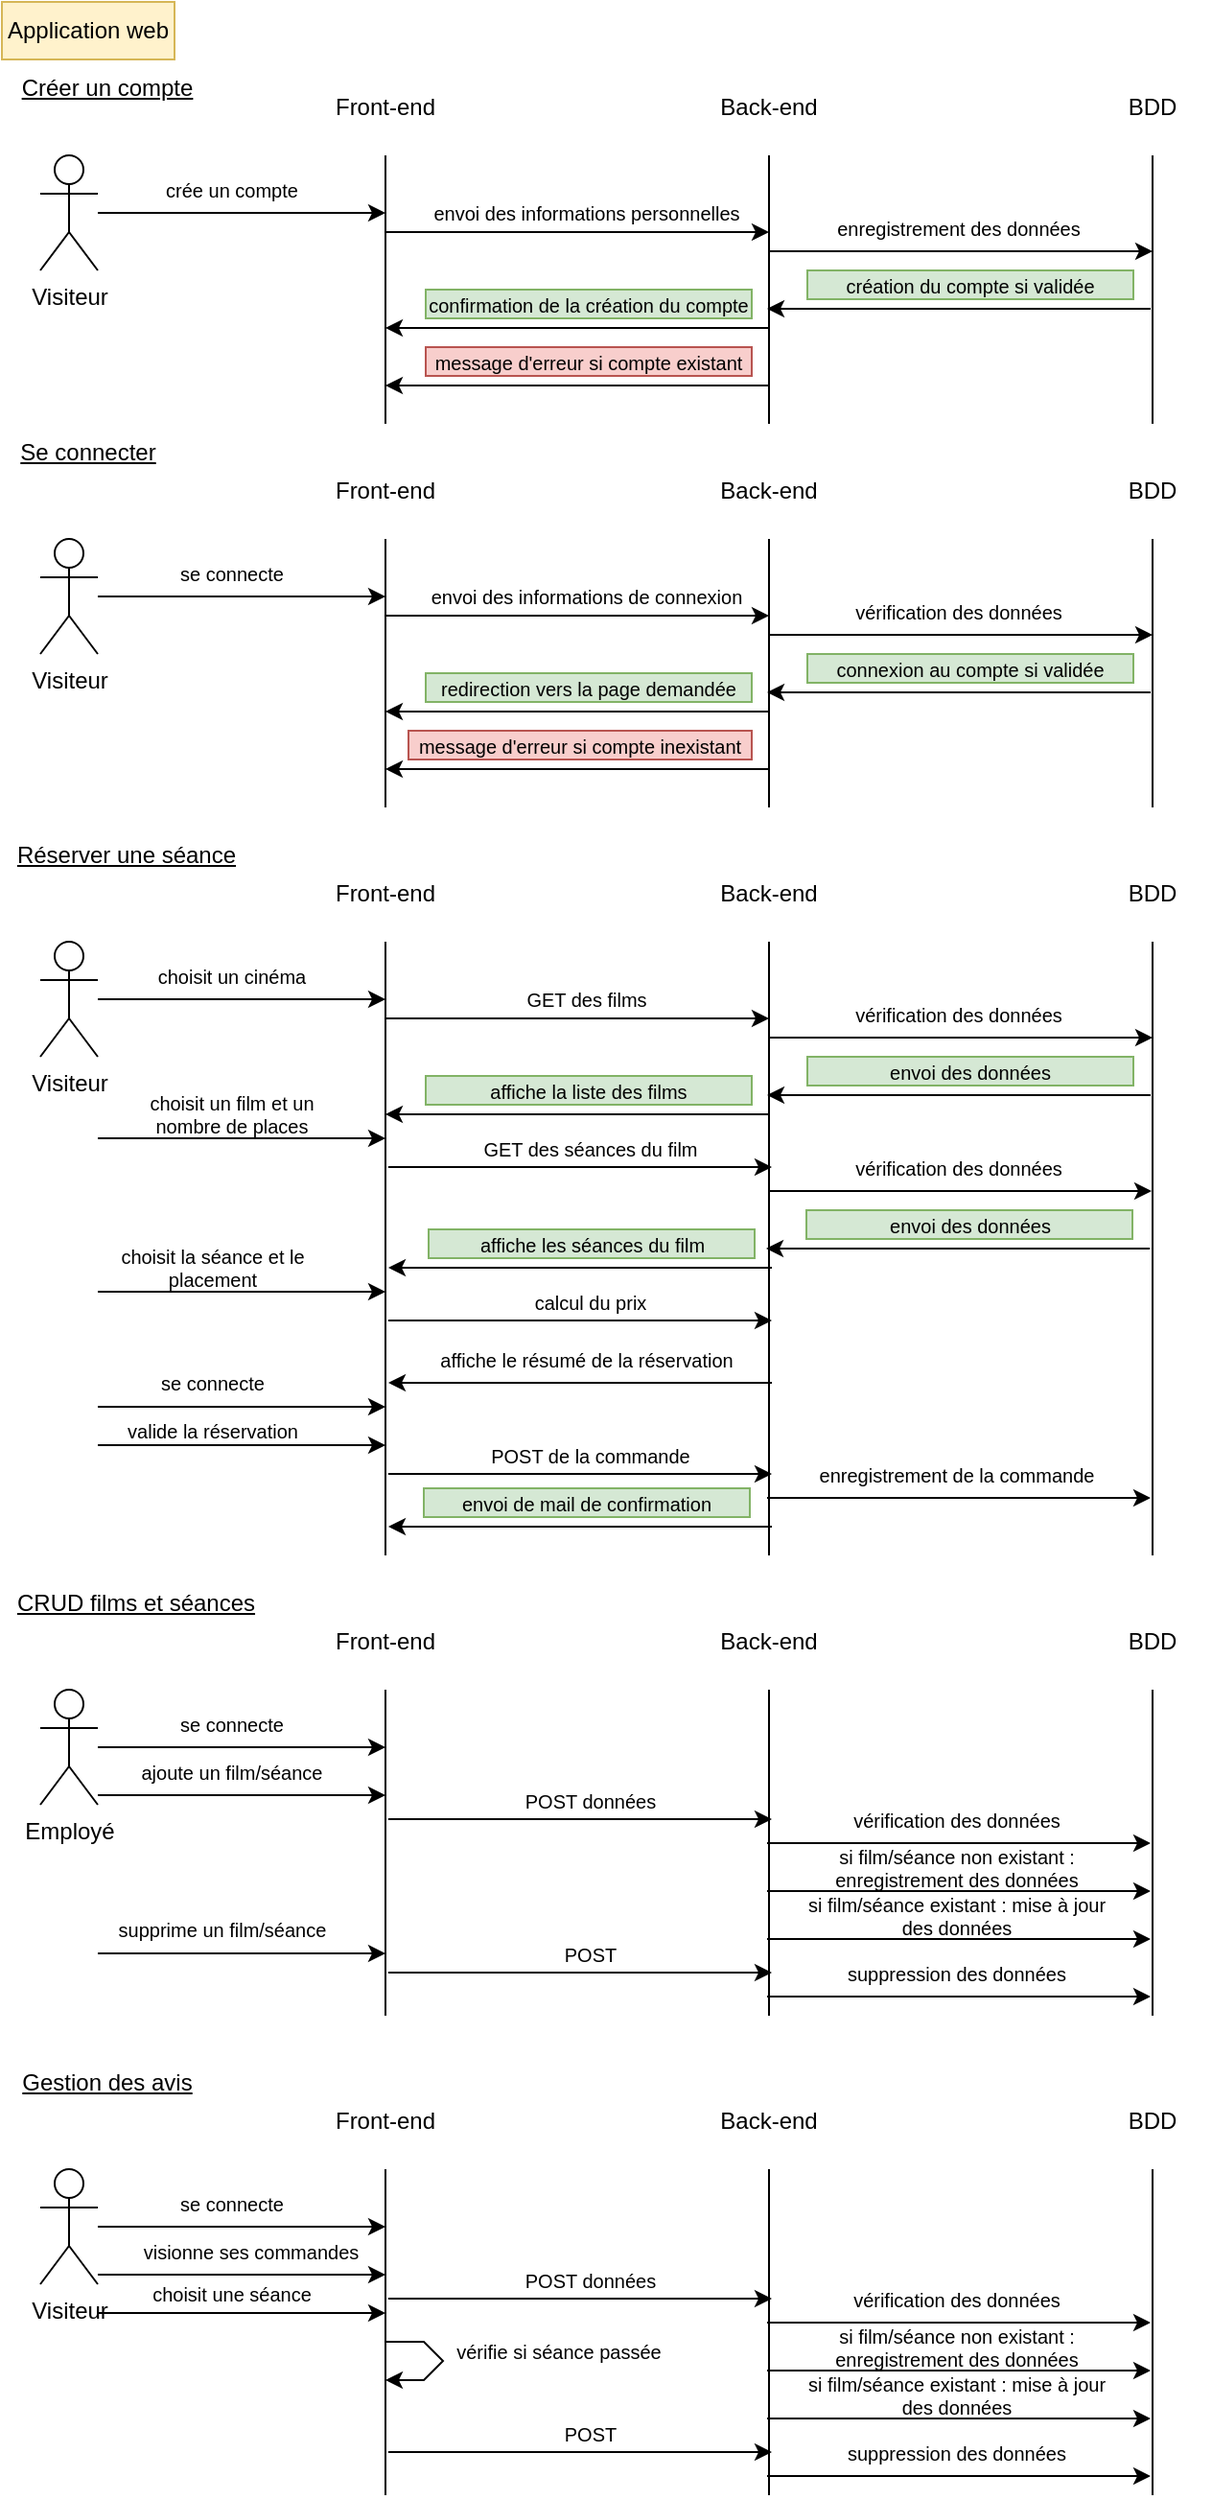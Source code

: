 <mxfile version="26.0.6">
  <diagram name="Page-1" id="bkhj7TyTQltoUjwlAiIB">
    <mxGraphModel dx="658" dy="426" grid="1" gridSize="10" guides="1" tooltips="1" connect="1" arrows="1" fold="1" page="1" pageScale="1" pageWidth="827" pageHeight="1169" math="0" shadow="0">
      <root>
        <mxCell id="0" />
        <mxCell id="1" parent="0" />
        <mxCell id="wifZ-9k00RwjJwxD-yln-15" style="edgeStyle=orthogonalEdgeStyle;rounded=0;orthogonalLoop=1;jettySize=auto;html=1;" parent="1" source="wifZ-9k00RwjJwxD-yln-1" edge="1">
          <mxGeometry relative="1" as="geometry">
            <mxPoint x="200" y="110" as="targetPoint" />
          </mxGeometry>
        </mxCell>
        <mxCell id="wifZ-9k00RwjJwxD-yln-1" value="Visiteur" style="shape=umlActor;verticalLabelPosition=bottom;verticalAlign=top;html=1;outlineConnect=0;" parent="1" vertex="1">
          <mxGeometry x="20" y="80" width="30" height="60" as="geometry" />
        </mxCell>
        <mxCell id="wifZ-9k00RwjJwxD-yln-2" value="Application web" style="text;html=1;align=center;verticalAlign=middle;whiteSpace=wrap;rounded=0;glass=0;shadow=0;fillColor=#fff2cc;strokeColor=#d6b656;" parent="1" vertex="1">
          <mxGeometry width="90" height="30" as="geometry" />
        </mxCell>
        <mxCell id="wifZ-9k00RwjJwxD-yln-5" value="Créer un compte" style="text;html=1;align=center;verticalAlign=middle;whiteSpace=wrap;rounded=0;fontStyle=4" parent="1" vertex="1">
          <mxGeometry y="30" width="110" height="30" as="geometry" />
        </mxCell>
        <mxCell id="wifZ-9k00RwjJwxD-yln-8" value="" style="endArrow=none;html=1;rounded=0;" parent="1" edge="1">
          <mxGeometry width="50" height="50" relative="1" as="geometry">
            <mxPoint x="200" y="220" as="sourcePoint" />
            <mxPoint x="200" y="80" as="targetPoint" />
          </mxGeometry>
        </mxCell>
        <mxCell id="wifZ-9k00RwjJwxD-yln-9" value="" style="endArrow=none;html=1;rounded=0;" parent="1" edge="1">
          <mxGeometry width="50" height="50" relative="1" as="geometry">
            <mxPoint x="400" y="220" as="sourcePoint" />
            <mxPoint x="400" y="80" as="targetPoint" />
          </mxGeometry>
        </mxCell>
        <mxCell id="wifZ-9k00RwjJwxD-yln-10" value="" style="endArrow=none;html=1;rounded=0;" parent="1" edge="1">
          <mxGeometry width="50" height="50" relative="1" as="geometry">
            <mxPoint x="600" y="220" as="sourcePoint" />
            <mxPoint x="600" y="80" as="targetPoint" />
          </mxGeometry>
        </mxCell>
        <mxCell id="wifZ-9k00RwjJwxD-yln-11" value="Front-end" style="text;html=1;align=center;verticalAlign=middle;whiteSpace=wrap;rounded=0;" parent="1" vertex="1">
          <mxGeometry x="170" y="40" width="60" height="30" as="geometry" />
        </mxCell>
        <mxCell id="wifZ-9k00RwjJwxD-yln-12" value="Back-end" style="text;html=1;align=center;verticalAlign=middle;whiteSpace=wrap;rounded=0;" parent="1" vertex="1">
          <mxGeometry x="370" y="40" width="60" height="30" as="geometry" />
        </mxCell>
        <mxCell id="wifZ-9k00RwjJwxD-yln-13" value="BDD" style="text;html=1;align=center;verticalAlign=middle;whiteSpace=wrap;rounded=0;" parent="1" vertex="1">
          <mxGeometry x="570" y="40" width="60" height="30" as="geometry" />
        </mxCell>
        <mxCell id="wifZ-9k00RwjJwxD-yln-16" value="crée un compte" style="text;html=1;align=center;verticalAlign=middle;whiteSpace=wrap;rounded=0;fontSize=10;" parent="1" vertex="1">
          <mxGeometry x="70" y="92.5" width="100" height="10" as="geometry" />
        </mxCell>
        <mxCell id="wifZ-9k00RwjJwxD-yln-17" value="" style="endArrow=classic;html=1;rounded=0;" parent="1" edge="1">
          <mxGeometry width="50" height="50" relative="1" as="geometry">
            <mxPoint x="200" y="120" as="sourcePoint" />
            <mxPoint x="400" y="120" as="targetPoint" />
          </mxGeometry>
        </mxCell>
        <mxCell id="wifZ-9k00RwjJwxD-yln-18" value="envoi des informations personnelles" style="text;html=1;align=center;verticalAlign=middle;whiteSpace=wrap;rounded=0;fontSize=10;" parent="1" vertex="1">
          <mxGeometry x="220" y="102.5" width="170" height="15" as="geometry" />
        </mxCell>
        <mxCell id="wifZ-9k00RwjJwxD-yln-20" value="" style="endArrow=classic;html=1;rounded=0;" parent="1" edge="1">
          <mxGeometry width="50" height="50" relative="1" as="geometry">
            <mxPoint x="400" y="130" as="sourcePoint" />
            <mxPoint x="600" y="130" as="targetPoint" />
          </mxGeometry>
        </mxCell>
        <mxCell id="wifZ-9k00RwjJwxD-yln-21" value="enregistrement des données" style="text;html=1;align=center;verticalAlign=middle;whiteSpace=wrap;rounded=0;fontSize=10;" parent="1" vertex="1">
          <mxGeometry x="414" y="110" width="170" height="15" as="geometry" />
        </mxCell>
        <mxCell id="wifZ-9k00RwjJwxD-yln-22" value="création du compte si validée" style="text;html=1;align=center;verticalAlign=middle;whiteSpace=wrap;rounded=0;fontSize=10;fillColor=#d5e8d4;strokeColor=#82b366;" parent="1" vertex="1">
          <mxGeometry x="420" y="140" width="170" height="15" as="geometry" />
        </mxCell>
        <mxCell id="wifZ-9k00RwjJwxD-yln-23" value="" style="endArrow=classic;html=1;rounded=0;" parent="1" edge="1">
          <mxGeometry width="50" height="50" relative="1" as="geometry">
            <mxPoint x="599" y="160" as="sourcePoint" />
            <mxPoint x="399" y="160" as="targetPoint" />
          </mxGeometry>
        </mxCell>
        <mxCell id="wifZ-9k00RwjJwxD-yln-25" value="confirmation de la création du compte" style="text;html=1;align=center;verticalAlign=middle;whiteSpace=wrap;rounded=0;fontSize=10;fillColor=#d5e8d4;strokeColor=#82b366;" parent="1" vertex="1">
          <mxGeometry x="221" y="150" width="170" height="15" as="geometry" />
        </mxCell>
        <mxCell id="wifZ-9k00RwjJwxD-yln-26" value="" style="endArrow=classic;html=1;rounded=0;" parent="1" edge="1">
          <mxGeometry width="50" height="50" relative="1" as="geometry">
            <mxPoint x="400" y="170" as="sourcePoint" />
            <mxPoint x="200" y="170" as="targetPoint" />
          </mxGeometry>
        </mxCell>
        <mxCell id="wifZ-9k00RwjJwxD-yln-27" value="message d&#39;erreur si compte existant" style="text;html=1;align=center;verticalAlign=middle;whiteSpace=wrap;rounded=0;fontSize=10;fillColor=#f8cecc;strokeColor=#b85450;" parent="1" vertex="1">
          <mxGeometry x="221" y="180" width="170" height="15" as="geometry" />
        </mxCell>
        <mxCell id="wifZ-9k00RwjJwxD-yln-28" value="" style="endArrow=classic;html=1;rounded=0;" parent="1" edge="1">
          <mxGeometry width="50" height="50" relative="1" as="geometry">
            <mxPoint x="400" y="200" as="sourcePoint" />
            <mxPoint x="200" y="200" as="targetPoint" />
          </mxGeometry>
        </mxCell>
        <mxCell id="wifZ-9k00RwjJwxD-yln-29" value="Se connecter" style="text;html=1;align=center;verticalAlign=middle;whiteSpace=wrap;rounded=0;fontStyle=4" parent="1" vertex="1">
          <mxGeometry y="220" width="90" height="30" as="geometry" />
        </mxCell>
        <mxCell id="wifZ-9k00RwjJwxD-yln-30" style="edgeStyle=orthogonalEdgeStyle;rounded=0;orthogonalLoop=1;jettySize=auto;html=1;" parent="1" source="wifZ-9k00RwjJwxD-yln-31" edge="1">
          <mxGeometry relative="1" as="geometry">
            <mxPoint x="200" y="310" as="targetPoint" />
          </mxGeometry>
        </mxCell>
        <mxCell id="wifZ-9k00RwjJwxD-yln-31" value="Visiteur" style="shape=umlActor;verticalLabelPosition=bottom;verticalAlign=top;html=1;outlineConnect=0;" parent="1" vertex="1">
          <mxGeometry x="20" y="280" width="30" height="60" as="geometry" />
        </mxCell>
        <mxCell id="wifZ-9k00RwjJwxD-yln-32" value="" style="endArrow=none;html=1;rounded=0;" parent="1" edge="1">
          <mxGeometry width="50" height="50" relative="1" as="geometry">
            <mxPoint x="200" y="420" as="sourcePoint" />
            <mxPoint x="200" y="280" as="targetPoint" />
          </mxGeometry>
        </mxCell>
        <mxCell id="wifZ-9k00RwjJwxD-yln-33" value="" style="endArrow=none;html=1;rounded=0;" parent="1" edge="1">
          <mxGeometry width="50" height="50" relative="1" as="geometry">
            <mxPoint x="400" y="420" as="sourcePoint" />
            <mxPoint x="400" y="280" as="targetPoint" />
          </mxGeometry>
        </mxCell>
        <mxCell id="wifZ-9k00RwjJwxD-yln-34" value="" style="endArrow=none;html=1;rounded=0;" parent="1" edge="1">
          <mxGeometry width="50" height="50" relative="1" as="geometry">
            <mxPoint x="600" y="420" as="sourcePoint" />
            <mxPoint x="600" y="280" as="targetPoint" />
          </mxGeometry>
        </mxCell>
        <mxCell id="wifZ-9k00RwjJwxD-yln-35" value="Front-end" style="text;html=1;align=center;verticalAlign=middle;whiteSpace=wrap;rounded=0;" parent="1" vertex="1">
          <mxGeometry x="170" y="240" width="60" height="30" as="geometry" />
        </mxCell>
        <mxCell id="wifZ-9k00RwjJwxD-yln-36" value="Back-end" style="text;html=1;align=center;verticalAlign=middle;whiteSpace=wrap;rounded=0;" parent="1" vertex="1">
          <mxGeometry x="370" y="240" width="60" height="30" as="geometry" />
        </mxCell>
        <mxCell id="wifZ-9k00RwjJwxD-yln-37" value="BDD" style="text;html=1;align=center;verticalAlign=middle;whiteSpace=wrap;rounded=0;" parent="1" vertex="1">
          <mxGeometry x="570" y="240" width="60" height="30" as="geometry" />
        </mxCell>
        <mxCell id="wifZ-9k00RwjJwxD-yln-38" value="se connecte" style="text;html=1;align=center;verticalAlign=middle;whiteSpace=wrap;rounded=0;fontSize=10;" parent="1" vertex="1">
          <mxGeometry x="70" y="292.5" width="100" height="10" as="geometry" />
        </mxCell>
        <mxCell id="wifZ-9k00RwjJwxD-yln-39" value="" style="endArrow=classic;html=1;rounded=0;" parent="1" edge="1">
          <mxGeometry width="50" height="50" relative="1" as="geometry">
            <mxPoint x="200" y="320" as="sourcePoint" />
            <mxPoint x="400" y="320" as="targetPoint" />
          </mxGeometry>
        </mxCell>
        <mxCell id="wifZ-9k00RwjJwxD-yln-40" value="envoi des informations de connexion" style="text;html=1;align=center;verticalAlign=middle;whiteSpace=wrap;rounded=0;fontSize=10;" parent="1" vertex="1">
          <mxGeometry x="220" y="302.5" width="170" height="15" as="geometry" />
        </mxCell>
        <mxCell id="wifZ-9k00RwjJwxD-yln-41" value="" style="endArrow=classic;html=1;rounded=0;" parent="1" edge="1">
          <mxGeometry width="50" height="50" relative="1" as="geometry">
            <mxPoint x="400" y="330" as="sourcePoint" />
            <mxPoint x="600" y="330" as="targetPoint" />
          </mxGeometry>
        </mxCell>
        <mxCell id="wifZ-9k00RwjJwxD-yln-42" value="vérification des données" style="text;html=1;align=center;verticalAlign=middle;whiteSpace=wrap;rounded=0;fontSize=10;" parent="1" vertex="1">
          <mxGeometry x="414" y="310" width="170" height="15" as="geometry" />
        </mxCell>
        <mxCell id="wifZ-9k00RwjJwxD-yln-43" value="connexion au compte si validée" style="text;html=1;align=center;verticalAlign=middle;whiteSpace=wrap;rounded=0;fontSize=10;fillColor=#d5e8d4;strokeColor=#82b366;" parent="1" vertex="1">
          <mxGeometry x="420" y="340" width="170" height="15" as="geometry" />
        </mxCell>
        <mxCell id="wifZ-9k00RwjJwxD-yln-44" value="" style="endArrow=classic;html=1;rounded=0;" parent="1" edge="1">
          <mxGeometry width="50" height="50" relative="1" as="geometry">
            <mxPoint x="599" y="360" as="sourcePoint" />
            <mxPoint x="399" y="360" as="targetPoint" />
          </mxGeometry>
        </mxCell>
        <mxCell id="wifZ-9k00RwjJwxD-yln-45" value="redirection vers la page demandée" style="text;html=1;align=center;verticalAlign=middle;whiteSpace=wrap;rounded=0;fontSize=10;fillColor=#d5e8d4;strokeColor=#82b366;" parent="1" vertex="1">
          <mxGeometry x="221" y="350" width="170" height="15" as="geometry" />
        </mxCell>
        <mxCell id="wifZ-9k00RwjJwxD-yln-46" value="" style="endArrow=classic;html=1;rounded=0;" parent="1" edge="1">
          <mxGeometry width="50" height="50" relative="1" as="geometry">
            <mxPoint x="400" y="370" as="sourcePoint" />
            <mxPoint x="200" y="370" as="targetPoint" />
          </mxGeometry>
        </mxCell>
        <mxCell id="wifZ-9k00RwjJwxD-yln-47" value="message d&#39;erreur si compte inexistant" style="text;html=1;align=center;verticalAlign=middle;whiteSpace=wrap;rounded=0;fontSize=10;fillColor=#f8cecc;strokeColor=#b85450;" parent="1" vertex="1">
          <mxGeometry x="212" y="380" width="179" height="15" as="geometry" />
        </mxCell>
        <mxCell id="wifZ-9k00RwjJwxD-yln-48" value="" style="endArrow=classic;html=1;rounded=0;" parent="1" edge="1">
          <mxGeometry width="50" height="50" relative="1" as="geometry">
            <mxPoint x="400" y="400" as="sourcePoint" />
            <mxPoint x="200" y="400" as="targetPoint" />
          </mxGeometry>
        </mxCell>
        <mxCell id="wifZ-9k00RwjJwxD-yln-49" value="Réserver une séance" style="text;html=1;align=center;verticalAlign=middle;whiteSpace=wrap;rounded=0;fontStyle=4" parent="1" vertex="1">
          <mxGeometry y="430" width="130" height="30" as="geometry" />
        </mxCell>
        <mxCell id="wifZ-9k00RwjJwxD-yln-50" style="edgeStyle=orthogonalEdgeStyle;rounded=0;orthogonalLoop=1;jettySize=auto;html=1;" parent="1" source="wifZ-9k00RwjJwxD-yln-51" edge="1">
          <mxGeometry relative="1" as="geometry">
            <mxPoint x="200" y="520" as="targetPoint" />
          </mxGeometry>
        </mxCell>
        <mxCell id="wifZ-9k00RwjJwxD-yln-51" value="Visiteur" style="shape=umlActor;verticalLabelPosition=bottom;verticalAlign=top;html=1;outlineConnect=0;" parent="1" vertex="1">
          <mxGeometry x="20" y="490" width="30" height="60" as="geometry" />
        </mxCell>
        <mxCell id="wifZ-9k00RwjJwxD-yln-52" value="" style="endArrow=none;html=1;rounded=0;" parent="1" edge="1">
          <mxGeometry width="50" height="50" relative="1" as="geometry">
            <mxPoint x="200" y="810" as="sourcePoint" />
            <mxPoint x="200" y="490" as="targetPoint" />
          </mxGeometry>
        </mxCell>
        <mxCell id="wifZ-9k00RwjJwxD-yln-53" value="" style="endArrow=none;html=1;rounded=0;" parent="1" edge="1">
          <mxGeometry width="50" height="50" relative="1" as="geometry">
            <mxPoint x="400" y="810" as="sourcePoint" />
            <mxPoint x="400" y="490" as="targetPoint" />
          </mxGeometry>
        </mxCell>
        <mxCell id="wifZ-9k00RwjJwxD-yln-54" value="" style="endArrow=none;html=1;rounded=0;" parent="1" edge="1">
          <mxGeometry width="50" height="50" relative="1" as="geometry">
            <mxPoint x="600" y="810" as="sourcePoint" />
            <mxPoint x="600" y="490" as="targetPoint" />
          </mxGeometry>
        </mxCell>
        <mxCell id="wifZ-9k00RwjJwxD-yln-55" value="Front-end" style="text;html=1;align=center;verticalAlign=middle;whiteSpace=wrap;rounded=0;" parent="1" vertex="1">
          <mxGeometry x="170" y="450" width="60" height="30" as="geometry" />
        </mxCell>
        <mxCell id="wifZ-9k00RwjJwxD-yln-56" value="Back-end" style="text;html=1;align=center;verticalAlign=middle;whiteSpace=wrap;rounded=0;" parent="1" vertex="1">
          <mxGeometry x="370" y="450" width="60" height="30" as="geometry" />
        </mxCell>
        <mxCell id="wifZ-9k00RwjJwxD-yln-57" value="BDD" style="text;html=1;align=center;verticalAlign=middle;whiteSpace=wrap;rounded=0;" parent="1" vertex="1">
          <mxGeometry x="570" y="450" width="60" height="30" as="geometry" />
        </mxCell>
        <mxCell id="wifZ-9k00RwjJwxD-yln-58" value="choisit un cinéma" style="text;html=1;align=center;verticalAlign=middle;whiteSpace=wrap;rounded=0;fontSize=10;" parent="1" vertex="1">
          <mxGeometry x="70" y="502.5" width="100" height="10" as="geometry" />
        </mxCell>
        <mxCell id="wifZ-9k00RwjJwxD-yln-59" value="" style="endArrow=classic;html=1;rounded=0;" parent="1" edge="1">
          <mxGeometry width="50" height="50" relative="1" as="geometry">
            <mxPoint x="200" y="530" as="sourcePoint" />
            <mxPoint x="400" y="530" as="targetPoint" />
          </mxGeometry>
        </mxCell>
        <mxCell id="wifZ-9k00RwjJwxD-yln-60" value="GET des films" style="text;html=1;align=center;verticalAlign=middle;whiteSpace=wrap;rounded=0;fontSize=10;" parent="1" vertex="1">
          <mxGeometry x="220" y="512.5" width="170" height="15" as="geometry" />
        </mxCell>
        <mxCell id="wifZ-9k00RwjJwxD-yln-61" value="" style="endArrow=classic;html=1;rounded=0;" parent="1" edge="1">
          <mxGeometry width="50" height="50" relative="1" as="geometry">
            <mxPoint x="400" y="540" as="sourcePoint" />
            <mxPoint x="600" y="540" as="targetPoint" />
          </mxGeometry>
        </mxCell>
        <mxCell id="wifZ-9k00RwjJwxD-yln-62" value="vérification des données" style="text;html=1;align=center;verticalAlign=middle;whiteSpace=wrap;rounded=0;fontSize=10;" parent="1" vertex="1">
          <mxGeometry x="414" y="520" width="170" height="15" as="geometry" />
        </mxCell>
        <mxCell id="wifZ-9k00RwjJwxD-yln-63" value="envoi des données" style="text;html=1;align=center;verticalAlign=middle;whiteSpace=wrap;rounded=0;fontSize=10;fillColor=#d5e8d4;strokeColor=#82b366;" parent="1" vertex="1">
          <mxGeometry x="420" y="550" width="170" height="15" as="geometry" />
        </mxCell>
        <mxCell id="wifZ-9k00RwjJwxD-yln-64" value="" style="endArrow=classic;html=1;rounded=0;" parent="1" edge="1">
          <mxGeometry width="50" height="50" relative="1" as="geometry">
            <mxPoint x="599" y="570" as="sourcePoint" />
            <mxPoint x="399" y="570" as="targetPoint" />
          </mxGeometry>
        </mxCell>
        <mxCell id="wifZ-9k00RwjJwxD-yln-65" value="affiche la liste des films" style="text;html=1;align=center;verticalAlign=middle;whiteSpace=wrap;rounded=0;fontSize=10;fillColor=#d5e8d4;strokeColor=#82b366;" parent="1" vertex="1">
          <mxGeometry x="221" y="560" width="170" height="15" as="geometry" />
        </mxCell>
        <mxCell id="wifZ-9k00RwjJwxD-yln-66" value="" style="endArrow=classic;html=1;rounded=0;" parent="1" edge="1">
          <mxGeometry width="50" height="50" relative="1" as="geometry">
            <mxPoint x="400" y="580" as="sourcePoint" />
            <mxPoint x="200" y="580" as="targetPoint" />
          </mxGeometry>
        </mxCell>
        <mxCell id="wifZ-9k00RwjJwxD-yln-69" style="edgeStyle=orthogonalEdgeStyle;rounded=0;orthogonalLoop=1;jettySize=auto;html=1;" parent="1" edge="1">
          <mxGeometry relative="1" as="geometry">
            <mxPoint x="200" y="592.5" as="targetPoint" />
            <mxPoint x="50" y="592.5" as="sourcePoint" />
          </mxGeometry>
        </mxCell>
        <mxCell id="wifZ-9k00RwjJwxD-yln-70" value="choisit un film et un nombre de places" style="text;html=1;align=center;verticalAlign=middle;whiteSpace=wrap;rounded=0;fontSize=10;" parent="1" vertex="1">
          <mxGeometry x="70" y="575" width="100" height="10" as="geometry" />
        </mxCell>
        <mxCell id="wifZ-9k00RwjJwxD-yln-71" value="" style="endArrow=classic;html=1;rounded=0;" parent="1" edge="1">
          <mxGeometry width="50" height="50" relative="1" as="geometry">
            <mxPoint x="201.5" y="607.5" as="sourcePoint" />
            <mxPoint x="401.5" y="607.5" as="targetPoint" />
          </mxGeometry>
        </mxCell>
        <mxCell id="wifZ-9k00RwjJwxD-yln-72" value="GET des séances du film" style="text;html=1;align=center;verticalAlign=middle;whiteSpace=wrap;rounded=0;fontSize=10;" parent="1" vertex="1">
          <mxGeometry x="221.5" y="590" width="170" height="15" as="geometry" />
        </mxCell>
        <mxCell id="wifZ-9k00RwjJwxD-yln-73" value="" style="endArrow=classic;html=1;rounded=0;" parent="1" edge="1">
          <mxGeometry width="50" height="50" relative="1" as="geometry">
            <mxPoint x="399.5" y="620" as="sourcePoint" />
            <mxPoint x="599.5" y="620" as="targetPoint" />
          </mxGeometry>
        </mxCell>
        <mxCell id="wifZ-9k00RwjJwxD-yln-74" value="vérification des données" style="text;html=1;align=center;verticalAlign=middle;whiteSpace=wrap;rounded=0;fontSize=10;" parent="1" vertex="1">
          <mxGeometry x="413.5" y="600" width="170" height="15" as="geometry" />
        </mxCell>
        <mxCell id="wifZ-9k00RwjJwxD-yln-75" value="envoi des données" style="text;html=1;align=center;verticalAlign=middle;whiteSpace=wrap;rounded=0;fontSize=10;fillColor=#d5e8d4;strokeColor=#82b366;" parent="1" vertex="1">
          <mxGeometry x="419.5" y="630" width="170" height="15" as="geometry" />
        </mxCell>
        <mxCell id="wifZ-9k00RwjJwxD-yln-76" value="" style="endArrow=classic;html=1;rounded=0;" parent="1" edge="1">
          <mxGeometry width="50" height="50" relative="1" as="geometry">
            <mxPoint x="598.5" y="650" as="sourcePoint" />
            <mxPoint x="398.5" y="650" as="targetPoint" />
          </mxGeometry>
        </mxCell>
        <mxCell id="wifZ-9k00RwjJwxD-yln-80" value="affiche les séances du film" style="text;html=1;align=center;verticalAlign=middle;whiteSpace=wrap;rounded=0;fontSize=10;fillColor=#d5e8d4;strokeColor=#82b366;" parent="1" vertex="1">
          <mxGeometry x="222.5" y="640" width="170" height="15" as="geometry" />
        </mxCell>
        <mxCell id="wifZ-9k00RwjJwxD-yln-81" value="" style="endArrow=classic;html=1;rounded=0;" parent="1" edge="1">
          <mxGeometry width="50" height="50" relative="1" as="geometry">
            <mxPoint x="401.5" y="660" as="sourcePoint" />
            <mxPoint x="201.5" y="660" as="targetPoint" />
          </mxGeometry>
        </mxCell>
        <mxCell id="wifZ-9k00RwjJwxD-yln-82" style="edgeStyle=orthogonalEdgeStyle;rounded=0;orthogonalLoop=1;jettySize=auto;html=1;" parent="1" edge="1">
          <mxGeometry relative="1" as="geometry">
            <mxPoint x="200" y="672.5" as="targetPoint" />
            <mxPoint x="50" y="672.5" as="sourcePoint" />
          </mxGeometry>
        </mxCell>
        <mxCell id="wifZ-9k00RwjJwxD-yln-83" value="choisit la séance et le placement" style="text;html=1;align=center;verticalAlign=middle;whiteSpace=wrap;rounded=0;fontSize=10;" parent="1" vertex="1">
          <mxGeometry x="60" y="655" width="100" height="10" as="geometry" />
        </mxCell>
        <mxCell id="wifZ-9k00RwjJwxD-yln-85" value="" style="endArrow=classic;html=1;rounded=0;" parent="1" edge="1">
          <mxGeometry width="50" height="50" relative="1" as="geometry">
            <mxPoint x="201.5" y="687.5" as="sourcePoint" />
            <mxPoint x="401.5" y="687.5" as="targetPoint" />
          </mxGeometry>
        </mxCell>
        <mxCell id="wifZ-9k00RwjJwxD-yln-86" value="calcul du prix" style="text;html=1;align=center;verticalAlign=middle;whiteSpace=wrap;rounded=0;fontSize=10;" parent="1" vertex="1">
          <mxGeometry x="221.5" y="670" width="170" height="15" as="geometry" />
        </mxCell>
        <mxCell id="wifZ-9k00RwjJwxD-yln-87" value="" style="endArrow=classic;html=1;rounded=0;" parent="1" edge="1">
          <mxGeometry width="50" height="50" relative="1" as="geometry">
            <mxPoint x="401.5" y="720" as="sourcePoint" />
            <mxPoint x="201.5" y="720" as="targetPoint" />
          </mxGeometry>
        </mxCell>
        <mxCell id="wifZ-9k00RwjJwxD-yln-88" value="affiche le résumé de la réservation" style="text;html=1;align=center;verticalAlign=middle;whiteSpace=wrap;rounded=0;fontSize=10;" parent="1" vertex="1">
          <mxGeometry x="220" y="700" width="170" height="15" as="geometry" />
        </mxCell>
        <mxCell id="wifZ-9k00RwjJwxD-yln-89" style="edgeStyle=orthogonalEdgeStyle;rounded=0;orthogonalLoop=1;jettySize=auto;html=1;" parent="1" edge="1">
          <mxGeometry relative="1" as="geometry">
            <mxPoint x="200" y="732.5" as="targetPoint" />
            <mxPoint x="50" y="732.5" as="sourcePoint" />
          </mxGeometry>
        </mxCell>
        <mxCell id="wifZ-9k00RwjJwxD-yln-90" value="se connecte" style="text;html=1;align=center;verticalAlign=middle;whiteSpace=wrap;rounded=0;fontSize=10;" parent="1" vertex="1">
          <mxGeometry x="60" y="715" width="100" height="10" as="geometry" />
        </mxCell>
        <mxCell id="wifZ-9k00RwjJwxD-yln-94" style="edgeStyle=orthogonalEdgeStyle;rounded=0;orthogonalLoop=1;jettySize=auto;html=1;" parent="1" edge="1">
          <mxGeometry relative="1" as="geometry">
            <mxPoint x="200" y="752.5" as="targetPoint" />
            <mxPoint x="50" y="752.5" as="sourcePoint" />
          </mxGeometry>
        </mxCell>
        <mxCell id="wifZ-9k00RwjJwxD-yln-95" value="valide la réservation" style="text;html=1;align=center;verticalAlign=middle;whiteSpace=wrap;rounded=0;fontSize=10;" parent="1" vertex="1">
          <mxGeometry x="60" y="740" width="100" height="10" as="geometry" />
        </mxCell>
        <mxCell id="wifZ-9k00RwjJwxD-yln-97" value="" style="endArrow=classic;html=1;rounded=0;" parent="1" edge="1">
          <mxGeometry width="50" height="50" relative="1" as="geometry">
            <mxPoint x="201.5" y="767.5" as="sourcePoint" />
            <mxPoint x="401.5" y="767.5" as="targetPoint" />
          </mxGeometry>
        </mxCell>
        <mxCell id="wifZ-9k00RwjJwxD-yln-98" value="POST de la commande" style="text;html=1;align=center;verticalAlign=middle;whiteSpace=wrap;rounded=0;fontSize=10;" parent="1" vertex="1">
          <mxGeometry x="221.5" y="750" width="170" height="15" as="geometry" />
        </mxCell>
        <mxCell id="wifZ-9k00RwjJwxD-yln-99" value="" style="endArrow=classic;html=1;rounded=0;" parent="1" edge="1">
          <mxGeometry width="50" height="50" relative="1" as="geometry">
            <mxPoint x="399" y="780" as="sourcePoint" />
            <mxPoint x="599" y="780" as="targetPoint" />
          </mxGeometry>
        </mxCell>
        <mxCell id="wifZ-9k00RwjJwxD-yln-100" value="enregistrement de la commande" style="text;html=1;align=center;verticalAlign=middle;whiteSpace=wrap;rounded=0;fontSize=10;" parent="1" vertex="1">
          <mxGeometry x="413" y="760" width="170" height="15" as="geometry" />
        </mxCell>
        <mxCell id="wifZ-9k00RwjJwxD-yln-103" value="" style="endArrow=classic;html=1;rounded=0;" parent="1" edge="1">
          <mxGeometry width="50" height="50" relative="1" as="geometry">
            <mxPoint x="401.5" y="795" as="sourcePoint" />
            <mxPoint x="201.5" y="795" as="targetPoint" />
          </mxGeometry>
        </mxCell>
        <mxCell id="wifZ-9k00RwjJwxD-yln-104" value="envoi de mail de confirmation" style="text;html=1;align=center;verticalAlign=middle;whiteSpace=wrap;rounded=0;fontSize=10;fillColor=#d5e8d4;strokeColor=#82b366;" parent="1" vertex="1">
          <mxGeometry x="220" y="775" width="170" height="15" as="geometry" />
        </mxCell>
        <mxCell id="nucLkDcXrnHL7K70imRz-1" value="CRUD films et séances" style="text;html=1;align=center;verticalAlign=middle;whiteSpace=wrap;rounded=0;fontStyle=4" vertex="1" parent="1">
          <mxGeometry y="820" width="140" height="30" as="geometry" />
        </mxCell>
        <mxCell id="nucLkDcXrnHL7K70imRz-2" style="edgeStyle=orthogonalEdgeStyle;rounded=0;orthogonalLoop=1;jettySize=auto;html=1;" edge="1" parent="1" source="nucLkDcXrnHL7K70imRz-3">
          <mxGeometry relative="1" as="geometry">
            <mxPoint x="200" y="910" as="targetPoint" />
          </mxGeometry>
        </mxCell>
        <mxCell id="nucLkDcXrnHL7K70imRz-3" value="Employé" style="shape=umlActor;verticalLabelPosition=bottom;verticalAlign=top;html=1;outlineConnect=0;" vertex="1" parent="1">
          <mxGeometry x="20" y="880" width="30" height="60" as="geometry" />
        </mxCell>
        <mxCell id="nucLkDcXrnHL7K70imRz-4" value="" style="endArrow=none;html=1;rounded=0;" edge="1" parent="1">
          <mxGeometry width="50" height="50" relative="1" as="geometry">
            <mxPoint x="200" y="1050" as="sourcePoint" />
            <mxPoint x="200" y="880" as="targetPoint" />
          </mxGeometry>
        </mxCell>
        <mxCell id="nucLkDcXrnHL7K70imRz-5" value="" style="endArrow=none;html=1;rounded=0;" edge="1" parent="1">
          <mxGeometry width="50" height="50" relative="1" as="geometry">
            <mxPoint x="400" y="1050" as="sourcePoint" />
            <mxPoint x="400" y="880" as="targetPoint" />
          </mxGeometry>
        </mxCell>
        <mxCell id="nucLkDcXrnHL7K70imRz-6" value="" style="endArrow=none;html=1;rounded=0;" edge="1" parent="1">
          <mxGeometry width="50" height="50" relative="1" as="geometry">
            <mxPoint x="600" y="1050" as="sourcePoint" />
            <mxPoint x="600" y="880" as="targetPoint" />
          </mxGeometry>
        </mxCell>
        <mxCell id="nucLkDcXrnHL7K70imRz-7" value="Front-end" style="text;html=1;align=center;verticalAlign=middle;whiteSpace=wrap;rounded=0;" vertex="1" parent="1">
          <mxGeometry x="170" y="840" width="60" height="30" as="geometry" />
        </mxCell>
        <mxCell id="nucLkDcXrnHL7K70imRz-8" value="Back-end" style="text;html=1;align=center;verticalAlign=middle;whiteSpace=wrap;rounded=0;" vertex="1" parent="1">
          <mxGeometry x="370" y="840" width="60" height="30" as="geometry" />
        </mxCell>
        <mxCell id="nucLkDcXrnHL7K70imRz-9" value="BDD" style="text;html=1;align=center;verticalAlign=middle;whiteSpace=wrap;rounded=0;" vertex="1" parent="1">
          <mxGeometry x="570" y="840" width="60" height="30" as="geometry" />
        </mxCell>
        <mxCell id="nucLkDcXrnHL7K70imRz-10" value="se connecte" style="text;html=1;align=center;verticalAlign=middle;whiteSpace=wrap;rounded=0;fontSize=10;" vertex="1" parent="1">
          <mxGeometry x="70" y="892.5" width="100" height="10" as="geometry" />
        </mxCell>
        <mxCell id="nucLkDcXrnHL7K70imRz-11" value="" style="endArrow=classic;html=1;rounded=0;" edge="1" parent="1">
          <mxGeometry width="50" height="50" relative="1" as="geometry">
            <mxPoint x="201.5" y="947.5" as="sourcePoint" />
            <mxPoint x="401.5" y="947.5" as="targetPoint" />
          </mxGeometry>
        </mxCell>
        <mxCell id="nucLkDcXrnHL7K70imRz-12" value="POST données" style="text;html=1;align=center;verticalAlign=middle;whiteSpace=wrap;rounded=0;fontSize=10;" vertex="1" parent="1">
          <mxGeometry x="221.5" y="930" width="170" height="15" as="geometry" />
        </mxCell>
        <mxCell id="nucLkDcXrnHL7K70imRz-13" value="" style="endArrow=classic;html=1;rounded=0;" edge="1" parent="1">
          <mxGeometry width="50" height="50" relative="1" as="geometry">
            <mxPoint x="399" y="960" as="sourcePoint" />
            <mxPoint x="599" y="960" as="targetPoint" />
          </mxGeometry>
        </mxCell>
        <mxCell id="nucLkDcXrnHL7K70imRz-14" value="vérification des données" style="text;html=1;align=center;verticalAlign=middle;whiteSpace=wrap;rounded=0;fontSize=10;" vertex="1" parent="1">
          <mxGeometry x="413" y="940" width="170" height="15" as="geometry" />
        </mxCell>
        <mxCell id="nucLkDcXrnHL7K70imRz-19" style="edgeStyle=orthogonalEdgeStyle;rounded=0;orthogonalLoop=1;jettySize=auto;html=1;" edge="1" parent="1">
          <mxGeometry relative="1" as="geometry">
            <mxPoint x="200" y="935" as="targetPoint" />
            <mxPoint x="50" y="935" as="sourcePoint" />
          </mxGeometry>
        </mxCell>
        <mxCell id="nucLkDcXrnHL7K70imRz-20" value="ajoute un film/séance" style="text;html=1;align=center;verticalAlign=middle;whiteSpace=wrap;rounded=0;fontSize=10;" vertex="1" parent="1">
          <mxGeometry x="70" y="917.5" width="100" height="10" as="geometry" />
        </mxCell>
        <mxCell id="nucLkDcXrnHL7K70imRz-23" value="" style="endArrow=classic;html=1;rounded=0;" edge="1" parent="1">
          <mxGeometry width="50" height="50" relative="1" as="geometry">
            <mxPoint x="399" y="1010" as="sourcePoint" />
            <mxPoint x="599" y="1010" as="targetPoint" />
          </mxGeometry>
        </mxCell>
        <mxCell id="nucLkDcXrnHL7K70imRz-24" value="si film/séance existant : mise à jour des données" style="text;html=1;align=center;verticalAlign=middle;whiteSpace=wrap;rounded=0;fontSize=10;" vertex="1" parent="1">
          <mxGeometry x="413" y="990" width="170" height="15" as="geometry" />
        </mxCell>
        <mxCell id="nucLkDcXrnHL7K70imRz-35" style="edgeStyle=orthogonalEdgeStyle;rounded=0;orthogonalLoop=1;jettySize=auto;html=1;" edge="1" parent="1">
          <mxGeometry relative="1" as="geometry">
            <mxPoint x="200" y="1017.5" as="targetPoint" />
            <mxPoint x="50" y="1017.5" as="sourcePoint" />
          </mxGeometry>
        </mxCell>
        <mxCell id="nucLkDcXrnHL7K70imRz-36" value="supprime un film/séance" style="text;html=1;align=center;verticalAlign=middle;whiteSpace=wrap;rounded=0;fontSize=10;" vertex="1" parent="1">
          <mxGeometry x="50" y="1000" width="130" height="10" as="geometry" />
        </mxCell>
        <mxCell id="nucLkDcXrnHL7K70imRz-41" value="" style="endArrow=classic;html=1;rounded=0;" edge="1" parent="1">
          <mxGeometry width="50" height="50" relative="1" as="geometry">
            <mxPoint x="399" y="1040" as="sourcePoint" />
            <mxPoint x="599" y="1040" as="targetPoint" />
          </mxGeometry>
        </mxCell>
        <mxCell id="nucLkDcXrnHL7K70imRz-42" value="suppression des données" style="text;html=1;align=center;verticalAlign=middle;whiteSpace=wrap;rounded=0;fontSize=10;" vertex="1" parent="1">
          <mxGeometry x="413" y="1020" width="170" height="15" as="geometry" />
        </mxCell>
        <mxCell id="nucLkDcXrnHL7K70imRz-51" value="" style="endArrow=classic;html=1;rounded=0;" edge="1" parent="1">
          <mxGeometry width="50" height="50" relative="1" as="geometry">
            <mxPoint x="399" y="985" as="sourcePoint" />
            <mxPoint x="599" y="985" as="targetPoint" />
          </mxGeometry>
        </mxCell>
        <mxCell id="nucLkDcXrnHL7K70imRz-52" value="si film/séance non existant : enregistrement des données" style="text;html=1;align=center;verticalAlign=middle;whiteSpace=wrap;rounded=0;fontSize=10;" vertex="1" parent="1">
          <mxGeometry x="413" y="965" width="170" height="15" as="geometry" />
        </mxCell>
        <mxCell id="nucLkDcXrnHL7K70imRz-53" value="" style="endArrow=classic;html=1;rounded=0;" edge="1" parent="1">
          <mxGeometry width="50" height="50" relative="1" as="geometry">
            <mxPoint x="201.5" y="1027.5" as="sourcePoint" />
            <mxPoint x="401.5" y="1027.5" as="targetPoint" />
          </mxGeometry>
        </mxCell>
        <mxCell id="nucLkDcXrnHL7K70imRz-54" value="POST" style="text;html=1;align=center;verticalAlign=middle;whiteSpace=wrap;rounded=0;fontSize=10;" vertex="1" parent="1">
          <mxGeometry x="221.5" y="1010" width="170" height="15" as="geometry" />
        </mxCell>
        <mxCell id="nucLkDcXrnHL7K70imRz-55" value="Gestion des avis" style="text;html=1;align=center;verticalAlign=middle;whiteSpace=wrap;rounded=0;fontStyle=4" vertex="1" parent="1">
          <mxGeometry y="1070" width="110" height="30" as="geometry" />
        </mxCell>
        <mxCell id="nucLkDcXrnHL7K70imRz-56" style="edgeStyle=orthogonalEdgeStyle;rounded=0;orthogonalLoop=1;jettySize=auto;html=1;" edge="1" parent="1" source="nucLkDcXrnHL7K70imRz-57">
          <mxGeometry relative="1" as="geometry">
            <mxPoint x="200" y="1160" as="targetPoint" />
          </mxGeometry>
        </mxCell>
        <mxCell id="nucLkDcXrnHL7K70imRz-57" value="Visiteur" style="shape=umlActor;verticalLabelPosition=bottom;verticalAlign=top;html=1;outlineConnect=0;" vertex="1" parent="1">
          <mxGeometry x="20" y="1130" width="30" height="60" as="geometry" />
        </mxCell>
        <mxCell id="nucLkDcXrnHL7K70imRz-58" value="" style="endArrow=none;html=1;rounded=0;" edge="1" parent="1">
          <mxGeometry width="50" height="50" relative="1" as="geometry">
            <mxPoint x="200" y="1300" as="sourcePoint" />
            <mxPoint x="200" y="1130" as="targetPoint" />
          </mxGeometry>
        </mxCell>
        <mxCell id="nucLkDcXrnHL7K70imRz-59" value="" style="endArrow=none;html=1;rounded=0;" edge="1" parent="1">
          <mxGeometry width="50" height="50" relative="1" as="geometry">
            <mxPoint x="400" y="1300" as="sourcePoint" />
            <mxPoint x="400" y="1130" as="targetPoint" />
          </mxGeometry>
        </mxCell>
        <mxCell id="nucLkDcXrnHL7K70imRz-60" value="" style="endArrow=none;html=1;rounded=0;" edge="1" parent="1">
          <mxGeometry width="50" height="50" relative="1" as="geometry">
            <mxPoint x="600" y="1300" as="sourcePoint" />
            <mxPoint x="600" y="1130" as="targetPoint" />
          </mxGeometry>
        </mxCell>
        <mxCell id="nucLkDcXrnHL7K70imRz-61" value="Front-end" style="text;html=1;align=center;verticalAlign=middle;whiteSpace=wrap;rounded=0;" vertex="1" parent="1">
          <mxGeometry x="170" y="1090" width="60" height="30" as="geometry" />
        </mxCell>
        <mxCell id="nucLkDcXrnHL7K70imRz-62" value="Back-end" style="text;html=1;align=center;verticalAlign=middle;whiteSpace=wrap;rounded=0;" vertex="1" parent="1">
          <mxGeometry x="370" y="1090" width="60" height="30" as="geometry" />
        </mxCell>
        <mxCell id="nucLkDcXrnHL7K70imRz-63" value="BDD" style="text;html=1;align=center;verticalAlign=middle;whiteSpace=wrap;rounded=0;" vertex="1" parent="1">
          <mxGeometry x="570" y="1090" width="60" height="30" as="geometry" />
        </mxCell>
        <mxCell id="nucLkDcXrnHL7K70imRz-64" value="se connecte" style="text;html=1;align=center;verticalAlign=middle;whiteSpace=wrap;rounded=0;fontSize=10;" vertex="1" parent="1">
          <mxGeometry x="70" y="1142.5" width="100" height="10" as="geometry" />
        </mxCell>
        <mxCell id="nucLkDcXrnHL7K70imRz-65" value="" style="endArrow=classic;html=1;rounded=0;" edge="1" parent="1">
          <mxGeometry width="50" height="50" relative="1" as="geometry">
            <mxPoint x="201.5" y="1197.5" as="sourcePoint" />
            <mxPoint x="401.5" y="1197.5" as="targetPoint" />
          </mxGeometry>
        </mxCell>
        <mxCell id="nucLkDcXrnHL7K70imRz-66" value="POST données" style="text;html=1;align=center;verticalAlign=middle;whiteSpace=wrap;rounded=0;fontSize=10;" vertex="1" parent="1">
          <mxGeometry x="221.5" y="1180" width="170" height="15" as="geometry" />
        </mxCell>
        <mxCell id="nucLkDcXrnHL7K70imRz-67" value="" style="endArrow=classic;html=1;rounded=0;" edge="1" parent="1">
          <mxGeometry width="50" height="50" relative="1" as="geometry">
            <mxPoint x="399" y="1210" as="sourcePoint" />
            <mxPoint x="599" y="1210" as="targetPoint" />
          </mxGeometry>
        </mxCell>
        <mxCell id="nucLkDcXrnHL7K70imRz-68" value="vérification des données" style="text;html=1;align=center;verticalAlign=middle;whiteSpace=wrap;rounded=0;fontSize=10;" vertex="1" parent="1">
          <mxGeometry x="413" y="1190" width="170" height="15" as="geometry" />
        </mxCell>
        <mxCell id="nucLkDcXrnHL7K70imRz-69" style="edgeStyle=orthogonalEdgeStyle;rounded=0;orthogonalLoop=1;jettySize=auto;html=1;" edge="1" parent="1">
          <mxGeometry relative="1" as="geometry">
            <mxPoint x="200" y="1185" as="targetPoint" />
            <mxPoint x="50" y="1185" as="sourcePoint" />
          </mxGeometry>
        </mxCell>
        <mxCell id="nucLkDcXrnHL7K70imRz-70" value="visionne ses commandes" style="text;html=1;align=center;verticalAlign=middle;whiteSpace=wrap;rounded=0;fontSize=10;" vertex="1" parent="1">
          <mxGeometry x="70" y="1167.5" width="120" height="10" as="geometry" />
        </mxCell>
        <mxCell id="nucLkDcXrnHL7K70imRz-71" value="" style="endArrow=classic;html=1;rounded=0;" edge="1" parent="1">
          <mxGeometry width="50" height="50" relative="1" as="geometry">
            <mxPoint x="399" y="1260" as="sourcePoint" />
            <mxPoint x="599" y="1260" as="targetPoint" />
          </mxGeometry>
        </mxCell>
        <mxCell id="nucLkDcXrnHL7K70imRz-72" value="si film/séance existant : mise à jour des données" style="text;html=1;align=center;verticalAlign=middle;whiteSpace=wrap;rounded=0;fontSize=10;" vertex="1" parent="1">
          <mxGeometry x="413" y="1240" width="170" height="15" as="geometry" />
        </mxCell>
        <mxCell id="nucLkDcXrnHL7K70imRz-73" style="edgeStyle=orthogonalEdgeStyle;rounded=0;orthogonalLoop=1;jettySize=auto;html=1;" edge="1" parent="1">
          <mxGeometry relative="1" as="geometry">
            <mxPoint x="200" y="1205" as="targetPoint" />
            <mxPoint x="50" y="1205" as="sourcePoint" />
          </mxGeometry>
        </mxCell>
        <mxCell id="nucLkDcXrnHL7K70imRz-74" value="choisit une séance" style="text;html=1;align=center;verticalAlign=middle;whiteSpace=wrap;rounded=0;fontSize=10;" vertex="1" parent="1">
          <mxGeometry x="55" y="1190" width="130" height="10" as="geometry" />
        </mxCell>
        <mxCell id="nucLkDcXrnHL7K70imRz-75" value="" style="endArrow=classic;html=1;rounded=0;" edge="1" parent="1">
          <mxGeometry width="50" height="50" relative="1" as="geometry">
            <mxPoint x="399" y="1290" as="sourcePoint" />
            <mxPoint x="599" y="1290" as="targetPoint" />
          </mxGeometry>
        </mxCell>
        <mxCell id="nucLkDcXrnHL7K70imRz-76" value="suppression des données" style="text;html=1;align=center;verticalAlign=middle;whiteSpace=wrap;rounded=0;fontSize=10;" vertex="1" parent="1">
          <mxGeometry x="413" y="1270" width="170" height="15" as="geometry" />
        </mxCell>
        <mxCell id="nucLkDcXrnHL7K70imRz-77" value="" style="endArrow=classic;html=1;rounded=0;" edge="1" parent="1">
          <mxGeometry width="50" height="50" relative="1" as="geometry">
            <mxPoint x="399" y="1235" as="sourcePoint" />
            <mxPoint x="599" y="1235" as="targetPoint" />
          </mxGeometry>
        </mxCell>
        <mxCell id="nucLkDcXrnHL7K70imRz-78" value="si film/séance non existant : enregistrement des données" style="text;html=1;align=center;verticalAlign=middle;whiteSpace=wrap;rounded=0;fontSize=10;" vertex="1" parent="1">
          <mxGeometry x="413" y="1215" width="170" height="15" as="geometry" />
        </mxCell>
        <mxCell id="nucLkDcXrnHL7K70imRz-79" value="" style="endArrow=classic;html=1;rounded=0;" edge="1" parent="1">
          <mxGeometry width="50" height="50" relative="1" as="geometry">
            <mxPoint x="201.5" y="1277.5" as="sourcePoint" />
            <mxPoint x="401.5" y="1277.5" as="targetPoint" />
          </mxGeometry>
        </mxCell>
        <mxCell id="nucLkDcXrnHL7K70imRz-80" value="POST" style="text;html=1;align=center;verticalAlign=middle;whiteSpace=wrap;rounded=0;fontSize=10;" vertex="1" parent="1">
          <mxGeometry x="221.5" y="1260" width="170" height="15" as="geometry" />
        </mxCell>
        <mxCell id="nucLkDcXrnHL7K70imRz-82" value="" style="endArrow=classic;html=1;rounded=0;" edge="1" parent="1">
          <mxGeometry width="50" height="50" relative="1" as="geometry">
            <mxPoint x="200" y="1220" as="sourcePoint" />
            <mxPoint x="200" y="1240" as="targetPoint" />
            <Array as="points">
              <mxPoint x="220" y="1220" />
              <mxPoint x="230" y="1230" />
              <mxPoint x="220" y="1240" />
            </Array>
          </mxGeometry>
        </mxCell>
        <mxCell id="nucLkDcXrnHL7K70imRz-83" value="vérifie si séance passée" style="text;html=1;align=center;verticalAlign=middle;whiteSpace=wrap;rounded=0;fontSize=10;" vertex="1" parent="1">
          <mxGeometry x="230" y="1220" width="121" height="10" as="geometry" />
        </mxCell>
      </root>
    </mxGraphModel>
  </diagram>
</mxfile>
